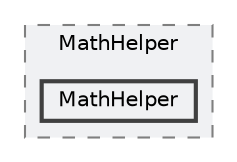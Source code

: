 digraph "MathHelper/DLL/MathHelper/MathHelper"
{
 // LATEX_PDF_SIZE
  bgcolor="transparent";
  edge [fontname=Helvetica,fontsize=10,labelfontname=Helvetica,labelfontsize=10];
  node [fontname=Helvetica,fontsize=10,shape=box,height=0.2,width=0.4];
  compound=true
  subgraph clusterdir_5fc6054f098b3674ad747c238a8aec64 {
    graph [ bgcolor="#f0f1f3", pencolor="grey50", label="MathHelper", fontname=Helvetica,fontsize=10 style="filled,dashed", URL="dir_5fc6054f098b3674ad747c238a8aec64.html",tooltip=""]
  dir_115cfcc62c3900dcbdbd50d3f99416e3 [label="MathHelper", fillcolor="#f0f1f3", color="grey25", style="filled,bold", URL="dir_115cfcc62c3900dcbdbd50d3f99416e3.html",tooltip=""];
  }
}
